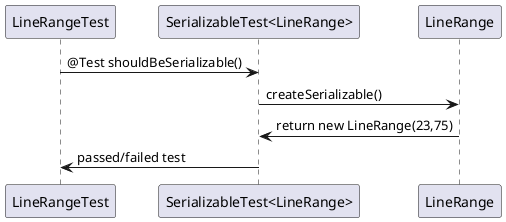 @startuml

LineRangeTest -> "SerializableTest<LineRange>": @Test shouldBeSerializable()
"SerializableTest<LineRange>" -> LineRange: createSerializable()
LineRange -> "SerializableTest<LineRange>": return new LineRange(23,75)
"SerializableTest<LineRange>" -> LineRangeTest: passed/failed test

@enduml